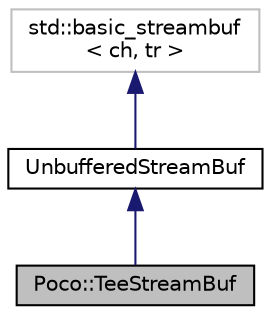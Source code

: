 digraph "Poco::TeeStreamBuf"
{
 // LATEX_PDF_SIZE
  edge [fontname="Helvetica",fontsize="10",labelfontname="Helvetica",labelfontsize="10"];
  node [fontname="Helvetica",fontsize="10",shape=record];
  Node1 [label="Poco::TeeStreamBuf",height=0.2,width=0.4,color="black", fillcolor="grey75", style="filled", fontcolor="black",tooltip=" "];
  Node2 -> Node1 [dir="back",color="midnightblue",fontsize="10",style="solid"];
  Node2 [label="UnbufferedStreamBuf",height=0.2,width=0.4,color="black", fillcolor="white", style="filled",URL="$classPoco_1_1BasicUnbufferedStreamBuf.html",tooltip=" "];
  Node3 -> Node2 [dir="back",color="midnightblue",fontsize="10",style="solid"];
  Node3 [label="std::basic_streambuf\l\< ch, tr \>",height=0.2,width=0.4,color="grey75", fillcolor="white", style="filled",tooltip=" "];
}
